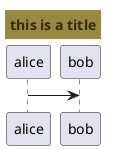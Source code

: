 {
  "sha1": "f34mh2kazfvjdplh5r7sat9jbqypjhw",
  "insertion": {
    "when": "2024-06-01T09:03:05.471Z",
    "url": "https://forum.plantuml.net/13888/preprocessing-expose-builtin-functions-reverse-function",
    "user": "plantuml@gmail.com"
  }
}
@startuml
<style>
!$title_color = "#984"
title {
  BackGroundColor $title_color
  FontColor %reverse_hsluv_color($title_color)
}
</style>
title
this is a title
endtitle
alice->bob
@enduml
